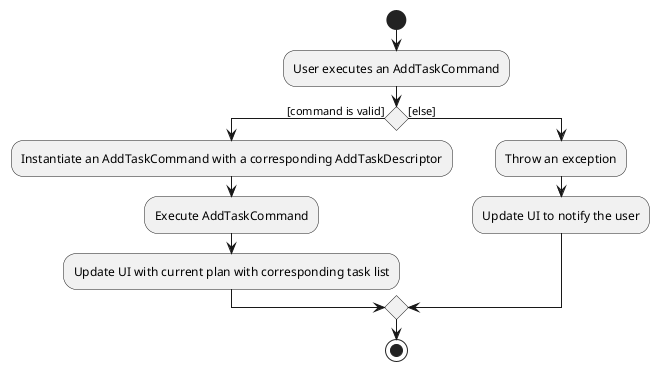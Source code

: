 @startuml

start

:User executes an AddTaskCommand;

if () then ([command is valid])
	:Instantiate an AddTaskCommand with a corresponding AddTaskDescriptor;
	:Execute AddTaskCommand;
	:Update UI with current plan with corresponding task list;
else ([else])
	:Throw an exception;
	:Update UI to notify the user;
endif

stop

@enduml
